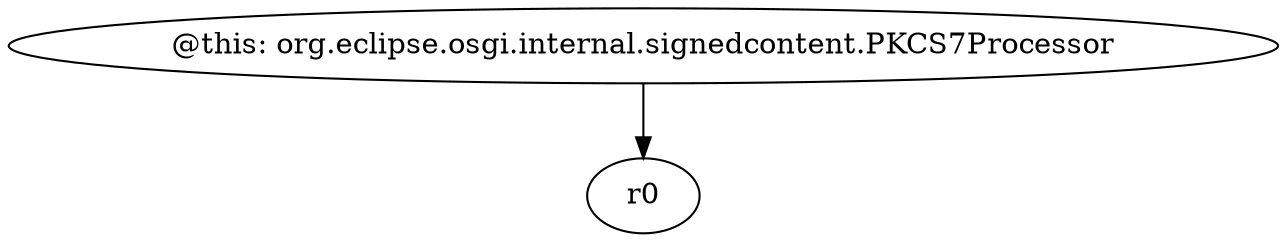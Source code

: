 digraph g {
0[label="@this: org.eclipse.osgi.internal.signedcontent.PKCS7Processor"]
1[label="r0"]
0->1[label=""]
}